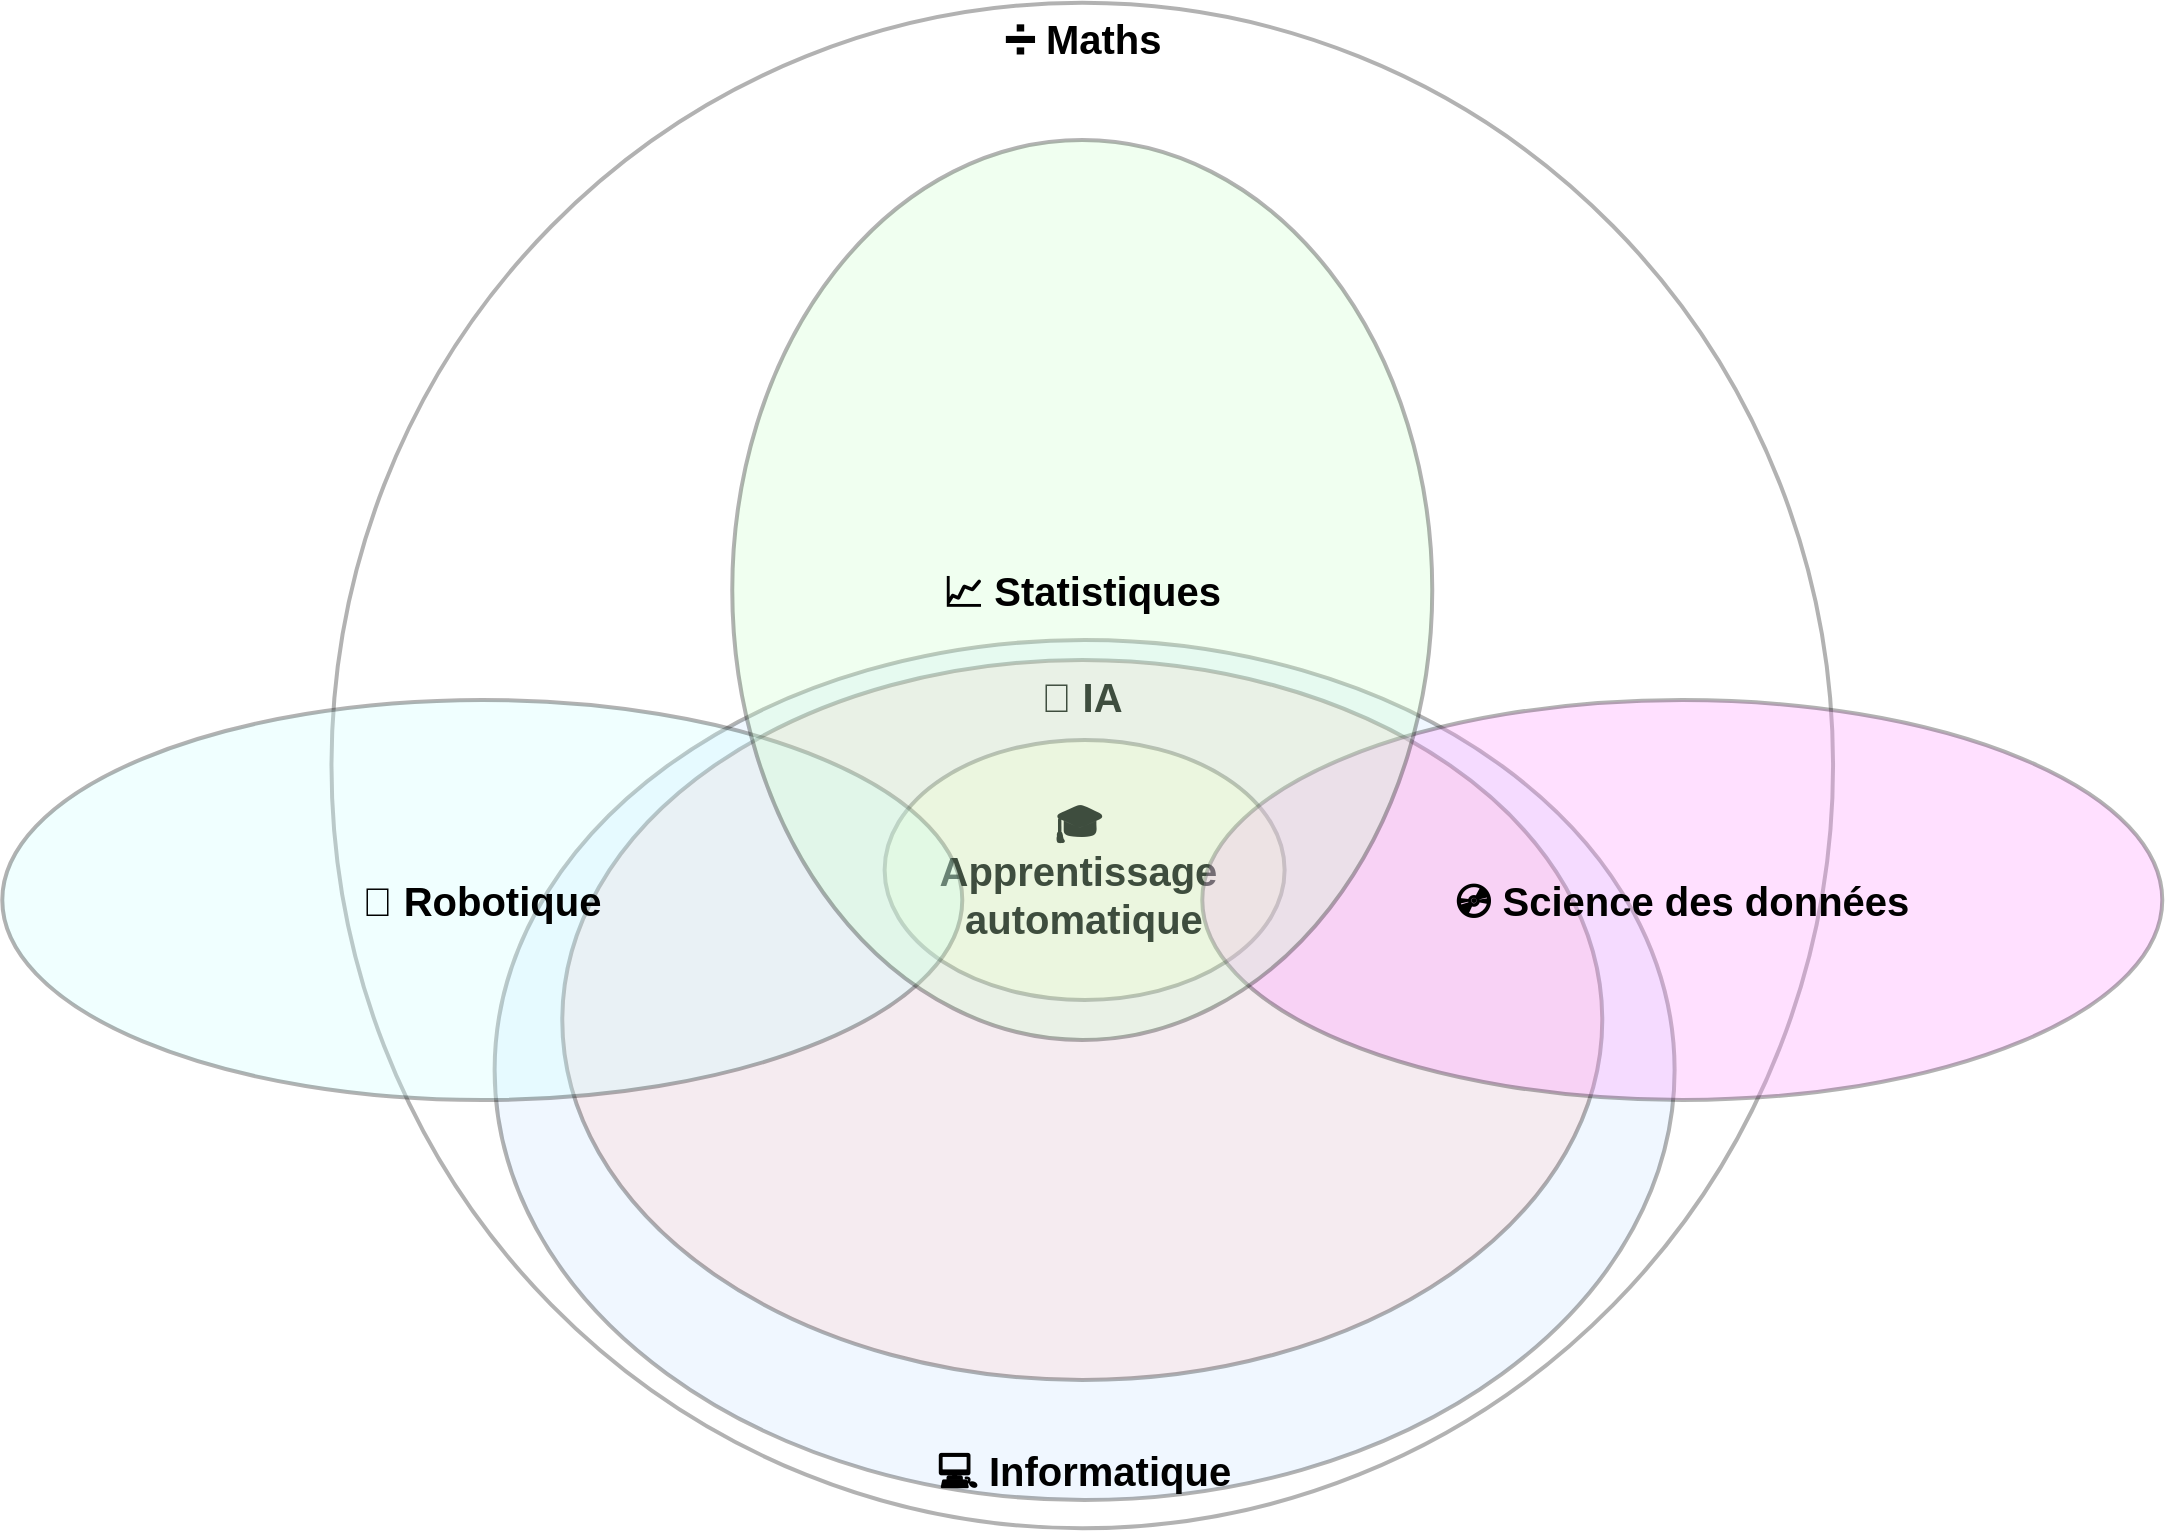 <mxfile version="12.4.2" type="device" pages="1"><diagram id="HC8eMznWYtLcd5f3Y3BK" name="Page-1"><mxGraphModel dx="1623" dy="1360" grid="1" gridSize="10" guides="1" tooltips="1" connect="1" arrows="1" fold="1" page="1" pageScale="1" pageWidth="1169" pageHeight="827" math="0" shadow="0"><root><mxCell id="0"/><mxCell id="1" parent="0"/><mxCell id="L0Z_51oaQxKx0k6kCuqI-8" value="&lt;div&gt;➗ Maths&lt;/div&gt;" style="ellipse;whiteSpace=wrap;html=1;labelPosition=center;verticalLabelPosition=middle;align=center;verticalAlign=top;fillColor=none;strokeWidth=2;opacity=30;fontSize=20;fontStyle=1" vertex="1" parent="1"><mxGeometry x="208.74" y="31.43" width="750.79" height="762.71" as="geometry"/></mxCell><mxCell id="L0Z_51oaQxKx0k6kCuqI-6" value="&lt;div&gt;💻 Informatique&lt;/div&gt;" style="ellipse;whiteSpace=wrap;html=1;labelPosition=center;verticalLabelPosition=middle;align=center;verticalAlign=bottom;fillColor=#CCE5FF;strokeWidth=2;opacity=30;fontSize=20;fontStyle=1" vertex="1" parent="1"><mxGeometry x="290.31" y="350" width="590" height="430" as="geometry"/></mxCell><mxCell id="L0Z_51oaQxKx0k6kCuqI-1" value="🧠 IA" style="ellipse;whiteSpace=wrap;html=1;labelPosition=center;verticalLabelPosition=middle;align=center;verticalAlign=top;fillColor=#FFCCCC;strokeWidth=2;opacity=30;fontSize=20;fontStyle=1" vertex="1" parent="1"><mxGeometry x="324.14" y="360" width="520" height="360" as="geometry"/></mxCell><mxCell id="L0Z_51oaQxKx0k6kCuqI-5" value="&lt;div&gt;🎓&amp;nbsp;&lt;/div&gt;&lt;div&gt;Apprentissage&amp;nbsp;&lt;/div&gt;&lt;div&gt;&lt;span&gt;automatique&lt;/span&gt;&lt;/div&gt;" style="ellipse;whiteSpace=wrap;html=1;labelPosition=center;verticalLabelPosition=middle;align=center;verticalAlign=middle;fillColor=#FFFFCC;strokeWidth=2;opacity=30;fontSize=20;fontStyle=1" vertex="1" parent="1"><mxGeometry x="485.31" y="400" width="200" height="130" as="geometry"/></mxCell><mxCell id="L0Z_51oaQxKx0k6kCuqI-9" value="&lt;div&gt;🤖 Robotique&lt;/div&gt;" style="ellipse;whiteSpace=wrap;html=1;labelPosition=center;verticalLabelPosition=middle;align=center;verticalAlign=middle;fillColor=#CCFFFF;strokeWidth=2;opacity=30;fontSize=20;fontStyle=1" vertex="1" parent="1"><mxGeometry x="44.14" y="380" width="480" height="200" as="geometry"/></mxCell><mxCell id="L0Z_51oaQxKx0k6kCuqI-10" value="&lt;div&gt;💿 Science des données&lt;/div&gt;" style="ellipse;whiteSpace=wrap;html=1;labelPosition=center;verticalLabelPosition=middle;align=center;verticalAlign=middle;fillColor=#FF99FF;strokeWidth=2;opacity=30;fontSize=20;fontStyle=1" vertex="1" parent="1"><mxGeometry x="644.14" y="380" width="480" height="200" as="geometry"/></mxCell><mxCell id="L0Z_51oaQxKx0k6kCuqI-11" value="&lt;div&gt;📈 Statistiques&lt;/div&gt;" style="ellipse;whiteSpace=wrap;html=1;labelPosition=center;verticalLabelPosition=middle;align=center;verticalAlign=middle;fillColor=#CCFFCC;strokeWidth=2;opacity=30;fontSize=20;fontStyle=1" vertex="1" parent="1"><mxGeometry x="409.13" y="100" width="350" height="450" as="geometry"/></mxCell></root></mxGraphModel></diagram></mxfile>